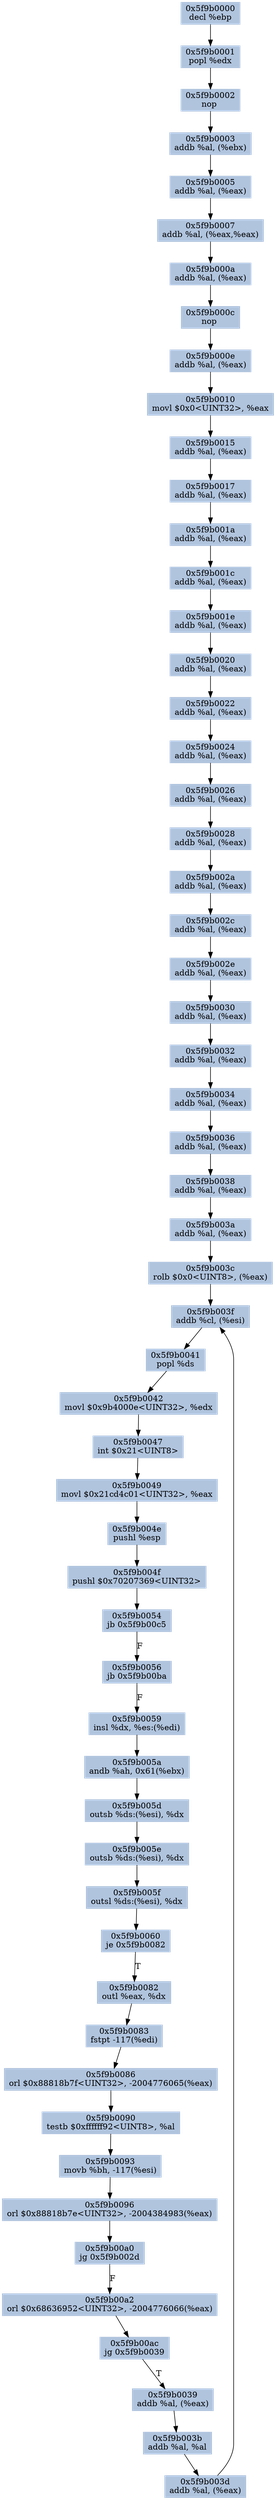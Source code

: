 digraph G {
node[shape=rectangle,style=filled,fillcolor=lightsteelblue,color=lightsteelblue]
bgcolor="transparent"
a0x5f9b0000decl_ebp[label="0x5f9b0000\ndecl %ebp"];
a0x5f9b0001popl_edx[label="0x5f9b0001\npopl %edx"];
a0x5f9b0002nop_[label="0x5f9b0002\nnop "];
a0x5f9b0003addb_al_ebx_[label="0x5f9b0003\naddb %al, (%ebx)"];
a0x5f9b0005addb_al_eax_[label="0x5f9b0005\naddb %al, (%eax)"];
a0x5f9b0007addb_al_eaxeax_[label="0x5f9b0007\naddb %al, (%eax,%eax)"];
a0x5f9b000aaddb_al_eax_[label="0x5f9b000a\naddb %al, (%eax)"];
a0x5f9b000cnop_[label="0x5f9b000c\nnop "];
a0x5f9b000eaddb_al_eax_[label="0x5f9b000e\naddb %al, (%eax)"];
a0x5f9b0010movl_0x0UINT32_eax[label="0x5f9b0010\nmovl $0x0<UINT32>, %eax"];
a0x5f9b0015addb_al_eax_[label="0x5f9b0015\naddb %al, (%eax)"];
a0x5f9b0017addb_al_eax_[label="0x5f9b0017\naddb %al, (%eax)"];
a0x5f9b001aaddb_al_eax_[label="0x5f9b001a\naddb %al, (%eax)"];
a0x5f9b001caddb_al_eax_[label="0x5f9b001c\naddb %al, (%eax)"];
a0x5f9b001eaddb_al_eax_[label="0x5f9b001e\naddb %al, (%eax)"];
a0x5f9b0020addb_al_eax_[label="0x5f9b0020\naddb %al, (%eax)"];
a0x5f9b0022addb_al_eax_[label="0x5f9b0022\naddb %al, (%eax)"];
a0x5f9b0024addb_al_eax_[label="0x5f9b0024\naddb %al, (%eax)"];
a0x5f9b0026addb_al_eax_[label="0x5f9b0026\naddb %al, (%eax)"];
a0x5f9b0028addb_al_eax_[label="0x5f9b0028\naddb %al, (%eax)"];
a0x5f9b002aaddb_al_eax_[label="0x5f9b002a\naddb %al, (%eax)"];
a0x5f9b002caddb_al_eax_[label="0x5f9b002c\naddb %al, (%eax)"];
a0x5f9b002eaddb_al_eax_[label="0x5f9b002e\naddb %al, (%eax)"];
a0x5f9b0030addb_al_eax_[label="0x5f9b0030\naddb %al, (%eax)"];
a0x5f9b0032addb_al_eax_[label="0x5f9b0032\naddb %al, (%eax)"];
a0x5f9b0034addb_al_eax_[label="0x5f9b0034\naddb %al, (%eax)"];
a0x5f9b0036addb_al_eax_[label="0x5f9b0036\naddb %al, (%eax)"];
a0x5f9b0038addb_al_eax_[label="0x5f9b0038\naddb %al, (%eax)"];
a0x5f9b003aaddb_al_eax_[label="0x5f9b003a\naddb %al, (%eax)"];
a0x5f9b003crolb_0x0UINT8_eax_[label="0x5f9b003c\nrolb $0x0<UINT8>, (%eax)"];
a0x5f9b003faddb_cl_esi_[label="0x5f9b003f\naddb %cl, (%esi)"];
a0x5f9b0041popl_ds[label="0x5f9b0041\npopl %ds"];
a0x5f9b0042movl_0x9b4000eUINT32_edx[label="0x5f9b0042\nmovl $0x9b4000e<UINT32>, %edx"];
a0x5f9b0047int_0x21UINT8[label="0x5f9b0047\nint $0x21<UINT8>"];
a0x5f9b0049movl_0x21cd4c01UINT32_eax[label="0x5f9b0049\nmovl $0x21cd4c01<UINT32>, %eax"];
a0x5f9b004epushl_esp[label="0x5f9b004e\npushl %esp"];
a0x5f9b004fpushl_0x70207369UINT32[label="0x5f9b004f\npushl $0x70207369<UINT32>"];
a0x5f9b0054jb_0x5f9b00c5[label="0x5f9b0054\njb 0x5f9b00c5"];
a0x5f9b0056jb_0x5f9b00ba[label="0x5f9b0056\njb 0x5f9b00ba"];
a0x5f9b0059insl_dx_es_edi_[label="0x5f9b0059\ninsl %dx, %es:(%edi)"];
a0x5f9b005aandb_ah_0x61ebx_[label="0x5f9b005a\nandb %ah, 0x61(%ebx)"];
a0x5f9b005doutsb_ds_esi__dx[label="0x5f9b005d\noutsb %ds:(%esi), %dx"];
a0x5f9b005eoutsb_ds_esi__dx[label="0x5f9b005e\noutsb %ds:(%esi), %dx"];
a0x5f9b005foutsl_ds_esi__dx[label="0x5f9b005f\noutsl %ds:(%esi), %dx"];
a0x5f9b0060je_0x5f9b0082[label="0x5f9b0060\nje 0x5f9b0082"];
a0x5f9b0082outl_eax_dx[label="0x5f9b0082\noutl %eax, %dx"];
a0x5f9b0083fstpt__117edi_[label="0x5f9b0083\nfstpt -117(%edi)"];
a0x5f9b0086orl_0x88818b7fUINT32__2004776065eax_[label="0x5f9b0086\norl $0x88818b7f<UINT32>, -2004776065(%eax)"];
a0x5f9b0090testb_0xffffff92UINT8_al[label="0x5f9b0090\ntestb $0xffffff92<UINT8>, %al"];
a0x5f9b0093movb_bh__117esi_[label="0x5f9b0093\nmovb %bh, -117(%esi)"];
a0x5f9b0096orl_0x88818b7eUINT32__2004384983eax_[label="0x5f9b0096\norl $0x88818b7e<UINT32>, -2004384983(%eax)"];
a0x5f9b00a0jg_0x5f9b002d[label="0x5f9b00a0\njg 0x5f9b002d"];
a0x5f9b00a2orl_0x68636952UINT32__2004776066eax_[label="0x5f9b00a2\norl $0x68636952<UINT32>, -2004776066(%eax)"];
a0x5f9b00acjg_0x5f9b0039[label="0x5f9b00ac\njg 0x5f9b0039"];
a0x5f9b0039addb_al_eax_[label="0x5f9b0039\naddb %al, (%eax)"];
a0x5f9b003baddb_al_al[label="0x5f9b003b\naddb %al, %al"];
a0x5f9b003daddb_al_eax_[label="0x5f9b003d\naddb %al, (%eax)"];
a0x5f9b0000decl_ebp -> a0x5f9b0001popl_edx [color="#000000"];
a0x5f9b0001popl_edx -> a0x5f9b0002nop_ [color="#000000"];
a0x5f9b0002nop_ -> a0x5f9b0003addb_al_ebx_ [color="#000000"];
a0x5f9b0003addb_al_ebx_ -> a0x5f9b0005addb_al_eax_ [color="#000000"];
a0x5f9b0005addb_al_eax_ -> a0x5f9b0007addb_al_eaxeax_ [color="#000000"];
a0x5f9b0007addb_al_eaxeax_ -> a0x5f9b000aaddb_al_eax_ [color="#000000"];
a0x5f9b000aaddb_al_eax_ -> a0x5f9b000cnop_ [color="#000000"];
a0x5f9b000cnop_ -> a0x5f9b000eaddb_al_eax_ [color="#000000"];
a0x5f9b000eaddb_al_eax_ -> a0x5f9b0010movl_0x0UINT32_eax [color="#000000"];
a0x5f9b0010movl_0x0UINT32_eax -> a0x5f9b0015addb_al_eax_ [color="#000000"];
a0x5f9b0015addb_al_eax_ -> a0x5f9b0017addb_al_eax_ [color="#000000"];
a0x5f9b0017addb_al_eax_ -> a0x5f9b001aaddb_al_eax_ [color="#000000"];
a0x5f9b001aaddb_al_eax_ -> a0x5f9b001caddb_al_eax_ [color="#000000"];
a0x5f9b001caddb_al_eax_ -> a0x5f9b001eaddb_al_eax_ [color="#000000"];
a0x5f9b001eaddb_al_eax_ -> a0x5f9b0020addb_al_eax_ [color="#000000"];
a0x5f9b0020addb_al_eax_ -> a0x5f9b0022addb_al_eax_ [color="#000000"];
a0x5f9b0022addb_al_eax_ -> a0x5f9b0024addb_al_eax_ [color="#000000"];
a0x5f9b0024addb_al_eax_ -> a0x5f9b0026addb_al_eax_ [color="#000000"];
a0x5f9b0026addb_al_eax_ -> a0x5f9b0028addb_al_eax_ [color="#000000"];
a0x5f9b0028addb_al_eax_ -> a0x5f9b002aaddb_al_eax_ [color="#000000"];
a0x5f9b002aaddb_al_eax_ -> a0x5f9b002caddb_al_eax_ [color="#000000"];
a0x5f9b002caddb_al_eax_ -> a0x5f9b002eaddb_al_eax_ [color="#000000"];
a0x5f9b002eaddb_al_eax_ -> a0x5f9b0030addb_al_eax_ [color="#000000"];
a0x5f9b0030addb_al_eax_ -> a0x5f9b0032addb_al_eax_ [color="#000000"];
a0x5f9b0032addb_al_eax_ -> a0x5f9b0034addb_al_eax_ [color="#000000"];
a0x5f9b0034addb_al_eax_ -> a0x5f9b0036addb_al_eax_ [color="#000000"];
a0x5f9b0036addb_al_eax_ -> a0x5f9b0038addb_al_eax_ [color="#000000"];
a0x5f9b0038addb_al_eax_ -> a0x5f9b003aaddb_al_eax_ [color="#000000"];
a0x5f9b003aaddb_al_eax_ -> a0x5f9b003crolb_0x0UINT8_eax_ [color="#000000"];
a0x5f9b003crolb_0x0UINT8_eax_ -> a0x5f9b003faddb_cl_esi_ [color="#000000"];
a0x5f9b003faddb_cl_esi_ -> a0x5f9b0041popl_ds [color="#000000"];
a0x5f9b0041popl_ds -> a0x5f9b0042movl_0x9b4000eUINT32_edx [color="#000000"];
a0x5f9b0042movl_0x9b4000eUINT32_edx -> a0x5f9b0047int_0x21UINT8 [color="#000000"];
a0x5f9b0047int_0x21UINT8 -> a0x5f9b0049movl_0x21cd4c01UINT32_eax [color="#000000"];
a0x5f9b0049movl_0x21cd4c01UINT32_eax -> a0x5f9b004epushl_esp [color="#000000"];
a0x5f9b004epushl_esp -> a0x5f9b004fpushl_0x70207369UINT32 [color="#000000"];
a0x5f9b004fpushl_0x70207369UINT32 -> a0x5f9b0054jb_0x5f9b00c5 [color="#000000"];
a0x5f9b0054jb_0x5f9b00c5 -> a0x5f9b0056jb_0x5f9b00ba [color="#000000",label="F"];
a0x5f9b0056jb_0x5f9b00ba -> a0x5f9b0059insl_dx_es_edi_ [color="#000000",label="F"];
a0x5f9b0059insl_dx_es_edi_ -> a0x5f9b005aandb_ah_0x61ebx_ [color="#000000"];
a0x5f9b005aandb_ah_0x61ebx_ -> a0x5f9b005doutsb_ds_esi__dx [color="#000000"];
a0x5f9b005doutsb_ds_esi__dx -> a0x5f9b005eoutsb_ds_esi__dx [color="#000000"];
a0x5f9b005eoutsb_ds_esi__dx -> a0x5f9b005foutsl_ds_esi__dx [color="#000000"];
a0x5f9b005foutsl_ds_esi__dx -> a0x5f9b0060je_0x5f9b0082 [color="#000000"];
a0x5f9b0060je_0x5f9b0082 -> a0x5f9b0082outl_eax_dx [color="#000000",label="T"];
a0x5f9b0082outl_eax_dx -> a0x5f9b0083fstpt__117edi_ [color="#000000"];
a0x5f9b0083fstpt__117edi_ -> a0x5f9b0086orl_0x88818b7fUINT32__2004776065eax_ [color="#000000"];
a0x5f9b0086orl_0x88818b7fUINT32__2004776065eax_ -> a0x5f9b0090testb_0xffffff92UINT8_al [color="#000000"];
a0x5f9b0090testb_0xffffff92UINT8_al -> a0x5f9b0093movb_bh__117esi_ [color="#000000"];
a0x5f9b0093movb_bh__117esi_ -> a0x5f9b0096orl_0x88818b7eUINT32__2004384983eax_ [color="#000000"];
a0x5f9b0096orl_0x88818b7eUINT32__2004384983eax_ -> a0x5f9b00a0jg_0x5f9b002d [color="#000000"];
a0x5f9b00a0jg_0x5f9b002d -> a0x5f9b00a2orl_0x68636952UINT32__2004776066eax_ [color="#000000",label="F"];
a0x5f9b00a2orl_0x68636952UINT32__2004776066eax_ -> a0x5f9b00acjg_0x5f9b0039 [color="#000000"];
a0x5f9b00acjg_0x5f9b0039 -> a0x5f9b0039addb_al_eax_ [color="#000000",label="T"];
a0x5f9b0039addb_al_eax_ -> a0x5f9b003baddb_al_al [color="#000000"];
a0x5f9b003baddb_al_al -> a0x5f9b003daddb_al_eax_ [color="#000000"];
a0x5f9b003daddb_al_eax_ -> a0x5f9b003faddb_cl_esi_ [color="#000000"];
}
